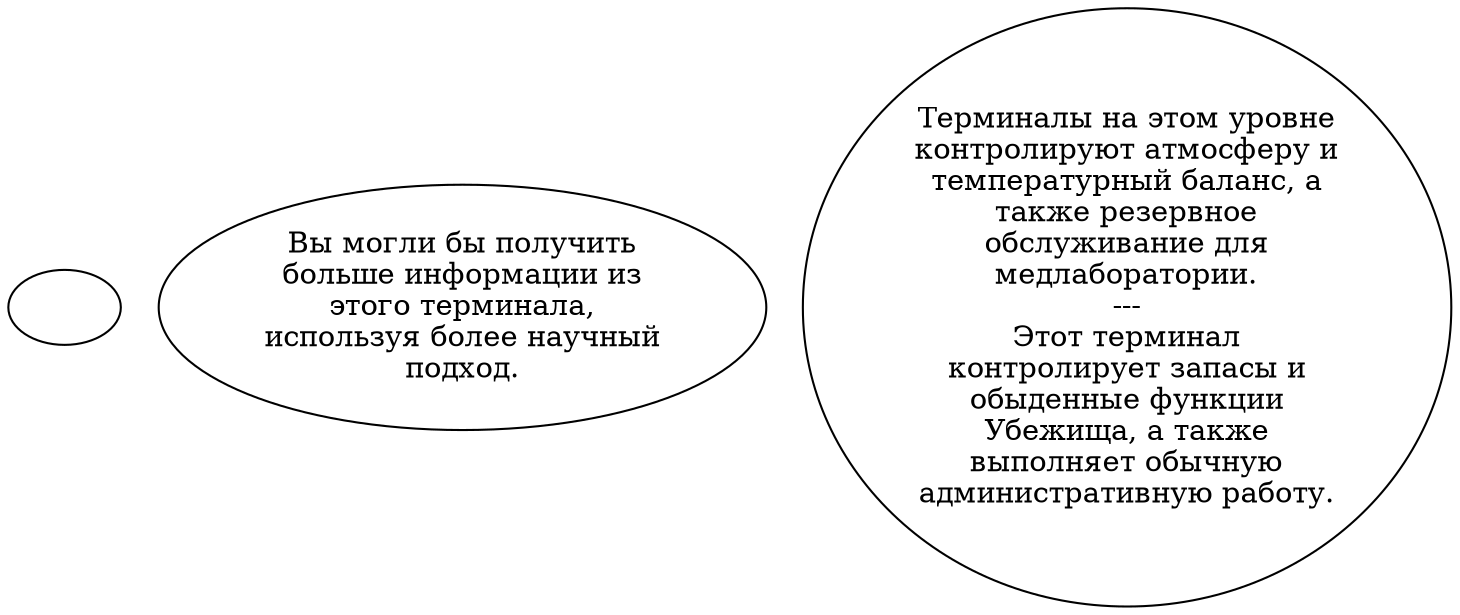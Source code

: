 digraph valtcomp {
  "start" [style=filled       fillcolor="#FFFFFF"       color="#000000"]
  "start" [label=""]
  "use_p_proc" [style=filled       fillcolor="#FFFFFF"       color="#000000"]
  "use_p_proc" [label="Вы могли бы получить\nбольше информации из\nэтого терминала,\nиспользуя более научный\nподход."]
  "use_skill_on_p_proc" [style=filled       fillcolor="#FFFFFF"       color="#000000"]
  "use_skill_on_p_proc" [label="Терминалы на этом уровне\nконтролируют атмосферу и\nтемпературный баланс, а\nтакже резервное\nобслуживание для\nмедлаборатории.\n---\nЭтот терминал\nконтролирует запасы и\nобыденные функции\nУбежища, а также\nвыполняет обычную\nадминистративную работу."]
}